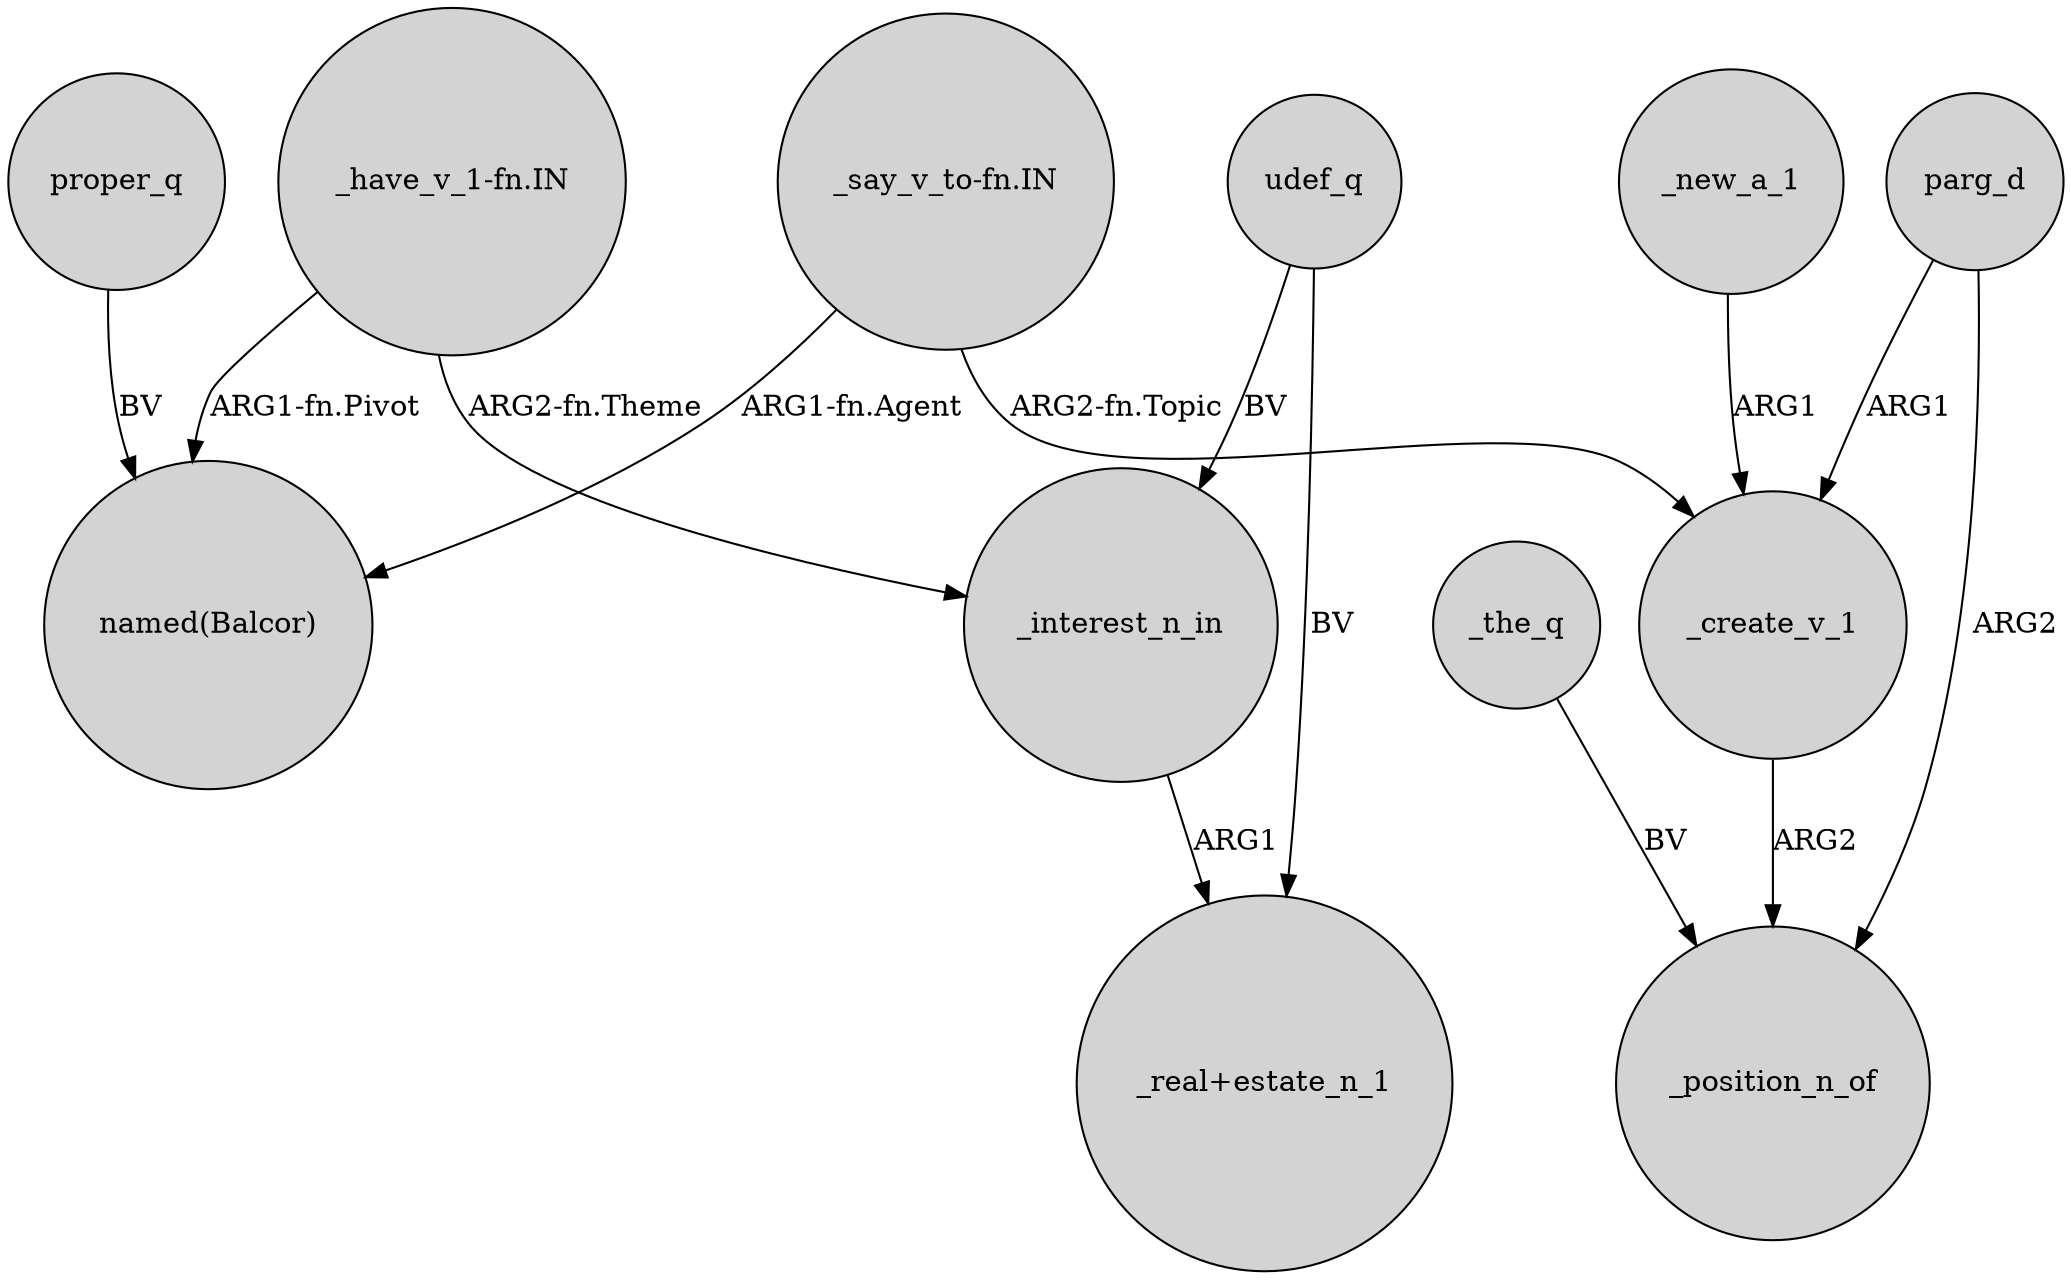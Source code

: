 digraph {
	node [shape=circle style=filled]
	"_say_v_to-fn.IN" -> "named(Balcor)" [label="ARG1-fn.Agent"]
	_the_q -> _position_n_of [label=BV]
	_interest_n_in -> "_real+estate_n_1" [label=ARG1]
	parg_d -> _position_n_of [label=ARG2]
	udef_q -> _interest_n_in [label=BV]
	proper_q -> "named(Balcor)" [label=BV]
	"_say_v_to-fn.IN" -> _create_v_1 [label="ARG2-fn.Topic"]
	udef_q -> "_real+estate_n_1" [label=BV]
	"_have_v_1-fn.IN" -> "named(Balcor)" [label="ARG1-fn.Pivot"]
	parg_d -> _create_v_1 [label=ARG1]
	_new_a_1 -> _create_v_1 [label=ARG1]
	"_have_v_1-fn.IN" -> _interest_n_in [label="ARG2-fn.Theme"]
	_create_v_1 -> _position_n_of [label=ARG2]
}
